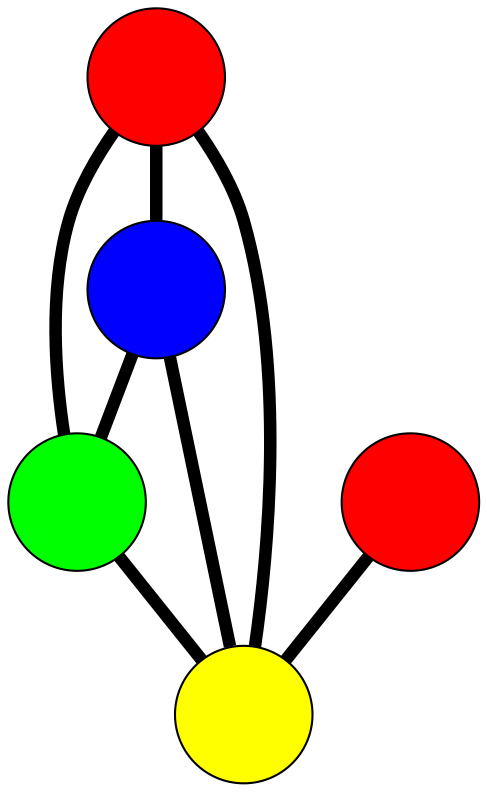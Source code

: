 graph G {
	graph [bb="-103.48,-116.15,83.123,157.32",
		overlap=false,
		sep=0.0,
		splines=true
	];
	node [color=black,
		fixedsize=true,
		fontname="Latin Modern Math",
		fontsize=42,
		height=.92,
		label="\N",
		penwidth=1,
		shape=circle,
		width=.92
	];
	edge [color=black,
		penwidth=6,
		style=bold
	];
	0	 [fillcolor=red,
		height=0.91667,
		label="",
		pos="-35.427,-83.149",
		style=filled,
		width=0.91667];
	2	 [fillcolor=blue,
		height=0.91667,
		label="",
		pos="43.028,-58.577",
		style=filled,
		width=0.91667];
	0 -- 2	 [pos="-3.5165,-73.155 1.4046,-71.614 6.4849,-70.022 11.4,-68.483"];
	3	 [fillcolor=green,
		height=0.91667,
		label="",
		pos="-70.479,-9.1419",
		style=filled,
		width=0.91667];
	0 -- 3	 [pos="-49.684,-53.048 -51.883,-48.406 -54.152,-43.613 -56.348,-38.977"];
	4	 [fillcolor=yellow,
		height=0.91667,
		label="",
		pos="12.755,26.553",
		style=filled,
		width=0.91667];
	0 -- 4	 [pos="-22.134,-52.882 -15.448,-37.661 -7.3645,-19.256 -0.66218,-3.9962"];
	1	 [fillcolor=red,
		height=0.91667,
		label="",
		pos="50.123,124.32",
		style=filled,
		width=0.91667];
	1 -- 4	 [pos="38.3,93.383 33.938,81.971 28.996,69.043 24.63,57.62"];
	2 -- 3	 [pos="12.61,-45.329 -3.6756,-38.237 -23.679,-29.525 -39.977,-22.426"];
	2 -- 4	 [pos="31.927,-27.361 29.295,-19.959 26.487,-12.062 23.854,-4.6592"];
	3 -- 4	 [pos="-39.958,3.9468 -32.72,7.0508 -24.999,10.362 -17.762,13.466"];
}

